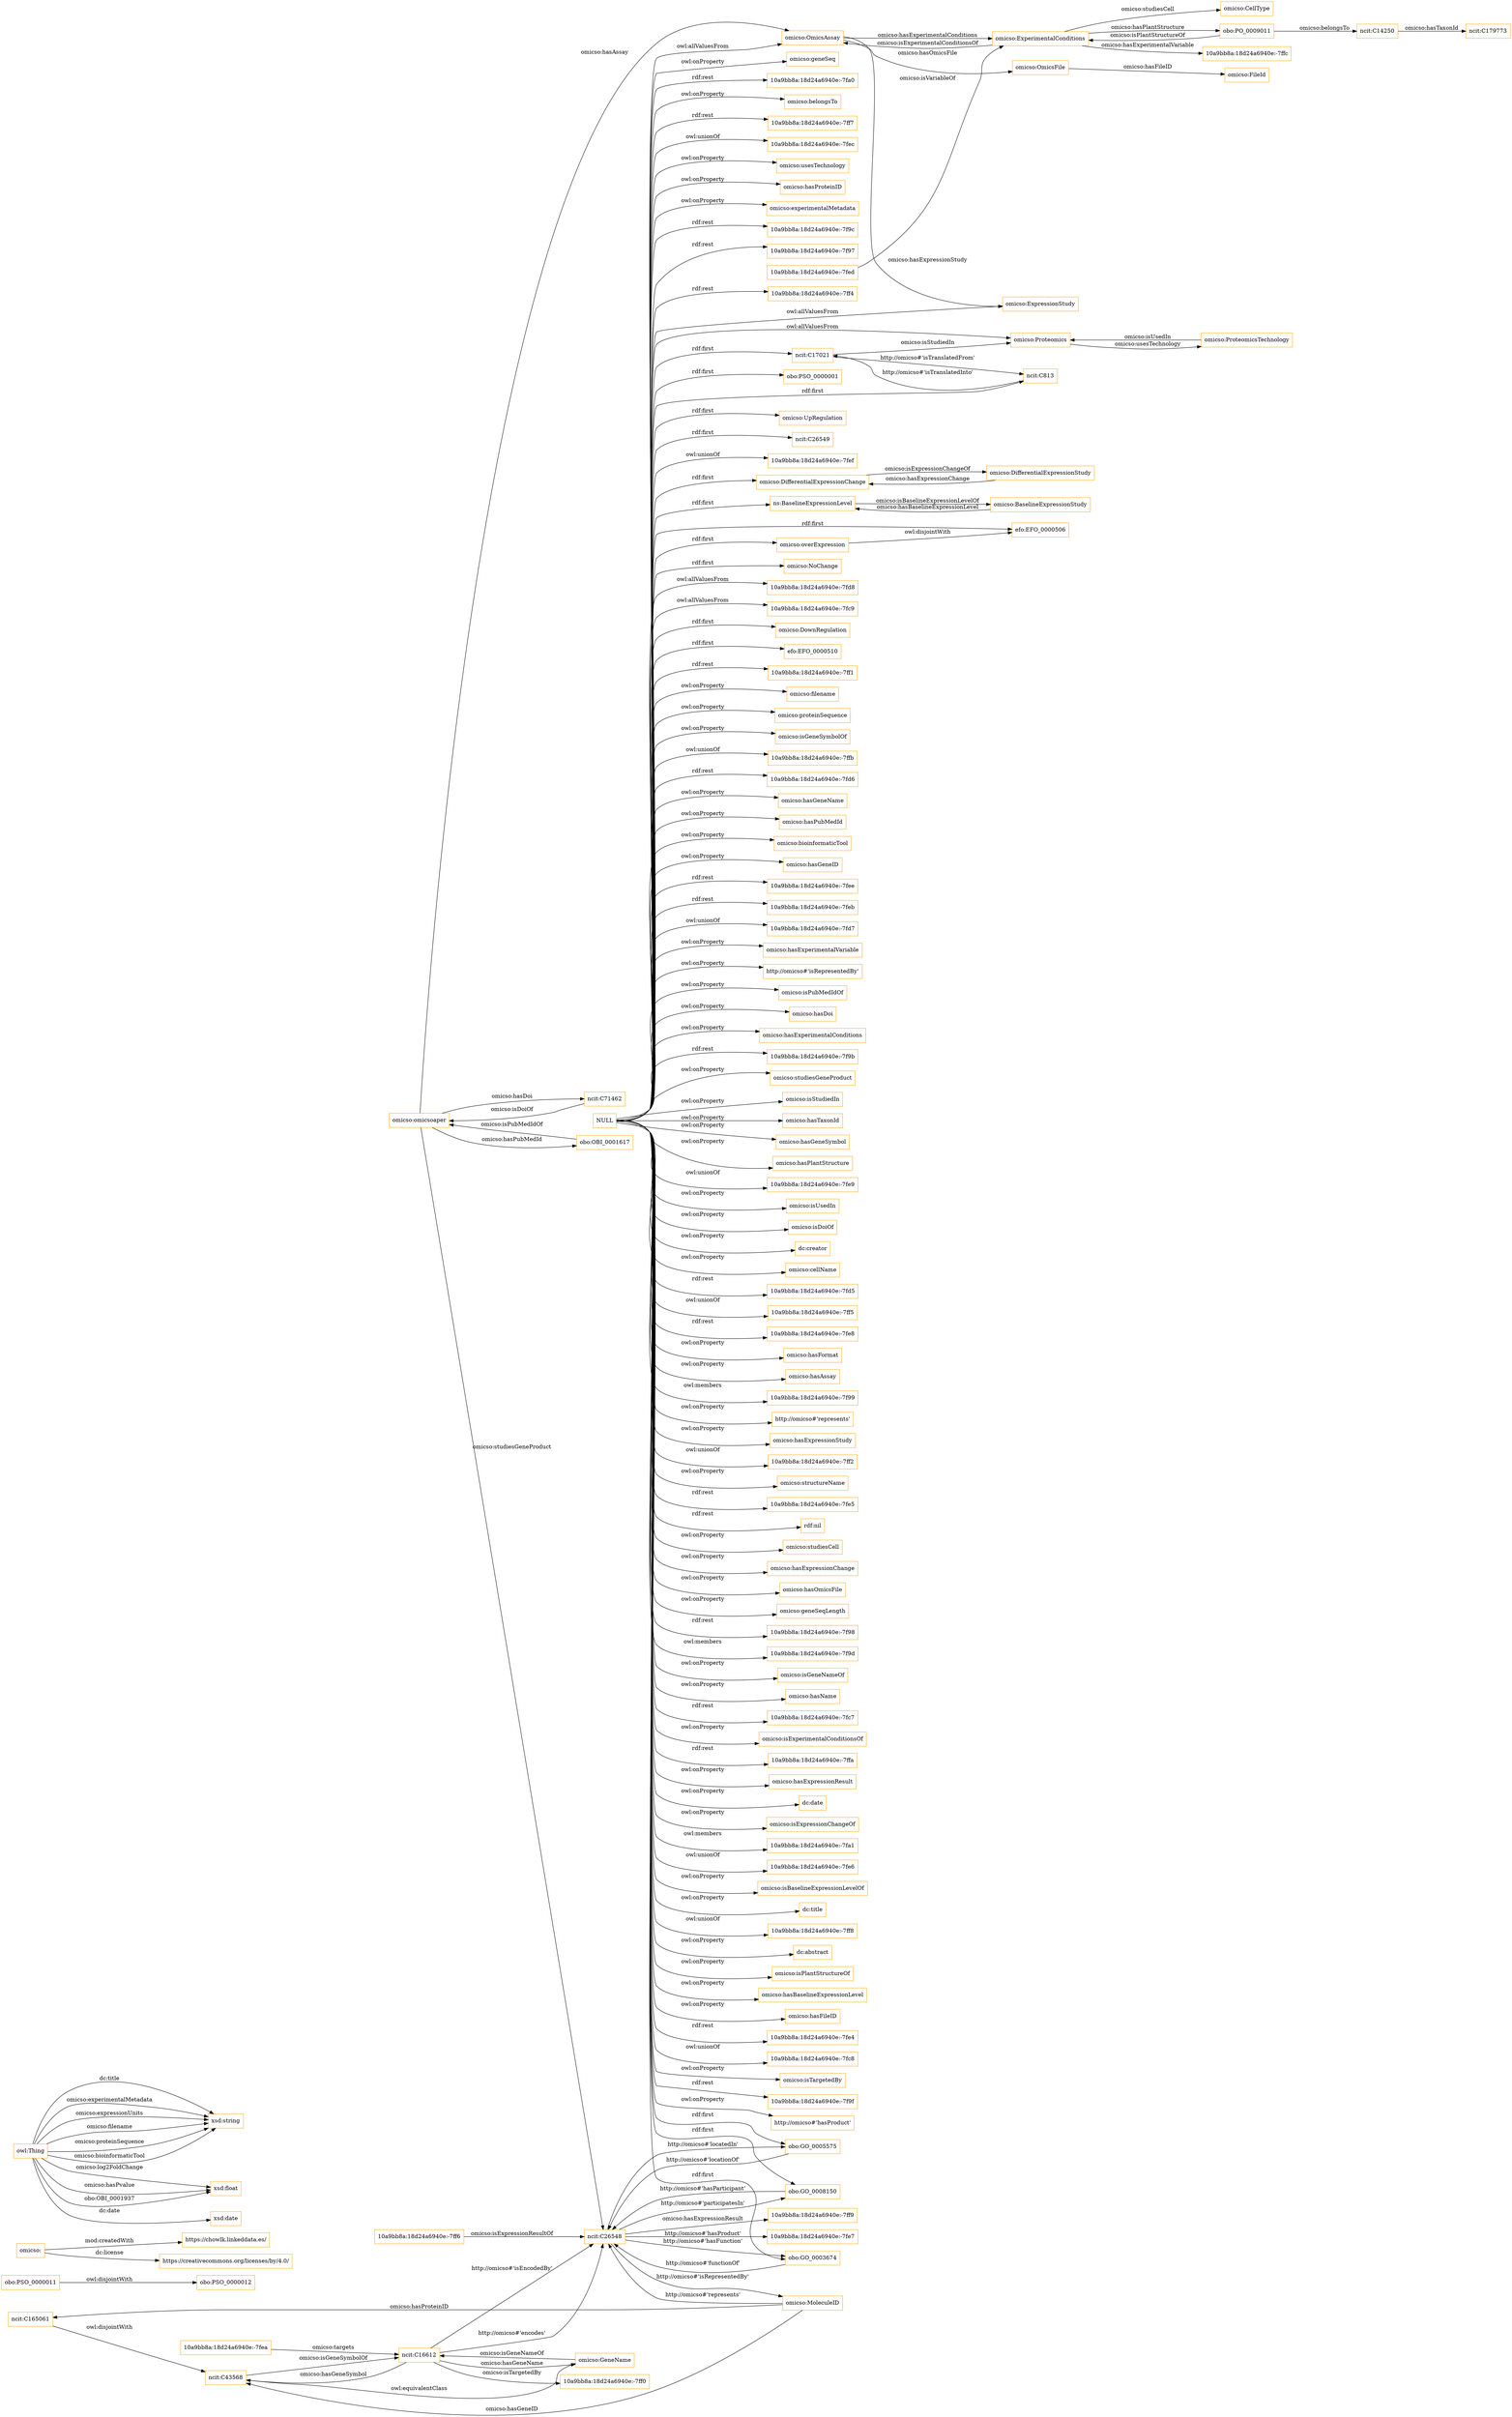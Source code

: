 digraph ar2dtool_diagram { 
rankdir=LR;
size="1501"
node [shape = rectangle, color="orange"]; "ncit:C165061" "omicso:ExperimentalConditions" "omicso:omicsoaper" "omicso:Proteomics" "obo:PSO_0000012" "obo:PSO_0000001" "obo:GO_0008150" "omicso:DifferentialExpressionChange" "omicso:UpRegulation" "ncit:C26549" "ncit:C43568" "ncit:C179773" "obo:PO_0009011" "omicso:MoleculeID" "10a9bb8a:18d24a6940e:-7fe7" "omicso:DifferentialExpressionStudy" "omicso:ExpressionStudy" "ns:BaselineExpressionLevel" "ncit:C17021" "omicso:OmicsFile" "efo:EFO_0000506" "omicso:CellType" "obo:PSO_0000011" "obo:OBI_0001617" "omicso:overExpression" "10a9bb8a:18d24a6940e:-7fed" "ncit:C16612" "omicso:ProteomicsTechnology" "omicso:NoChange" "obo:GO_0005575" "omicso:GeneName" "ncit:C14250" "10a9bb8a:18d24a6940e:-7ffc" "ncit:C71462" "10a9bb8a:18d24a6940e:-7ff9" "10a9bb8a:18d24a6940e:-7fd8" "omicso:FileId" "ncit:C813" "10a9bb8a:18d24a6940e:-7fc9" "omicso:OmicsAssay" "10a9bb8a:18d24a6940e:-7fea" "omicso:DownRegulation" "10a9bb8a:18d24a6940e:-7ff0" "obo:GO_0003674" "omicso:BaselineExpressionStudy" "efo:EFO_0000510" "10a9bb8a:18d24a6940e:-7ff6" "ncit:C26548" ; /*classes style*/
	"ncit:C165061" -> "ncit:C43568" [ label = "owl:disjointWith" ];
	"ncit:C43568" -> "omicso:GeneName" [ label = "owl:equivalentClass" ];
	"omicso:" -> "https://chowlk.linkeddata.es/" [ label = "mod:createdWith" ];
	"omicso:" -> "https://creativecommons.org/licenses/by/4.0/" [ label = "dc:license" ];
	"omicso:overExpression" -> "efo:EFO_0000506" [ label = "owl:disjointWith" ];
	"NULL" -> "10a9bb8a:18d24a6940e:-7ff1" [ label = "rdf:rest" ];
	"NULL" -> "obo:GO_0003674" [ label = "rdf:first" ];
	"NULL" -> "omicso:filename" [ label = "owl:onProperty" ];
	"NULL" -> "omicso:proteinSequence" [ label = "owl:onProperty" ];
	"NULL" -> "omicso:isGeneSymbolOf" [ label = "owl:onProperty" ];
	"NULL" -> "10a9bb8a:18d24a6940e:-7ffb" [ label = "owl:unionOf" ];
	"NULL" -> "10a9bb8a:18d24a6940e:-7fd6" [ label = "rdf:rest" ];
	"NULL" -> "omicso:hasGeneName" [ label = "owl:onProperty" ];
	"NULL" -> "omicso:hasPubMedId" [ label = "owl:onProperty" ];
	"NULL" -> "omicso:bioinformaticTool" [ label = "owl:onProperty" ];
	"NULL" -> "omicso:hasGeneID" [ label = "owl:onProperty" ];
	"NULL" -> "omicso:ExpressionStudy" [ label = "owl:allValuesFrom" ];
	"NULL" -> "efo:EFO_0000510" [ label = "rdf:first" ];
	"NULL" -> "ncit:C17021" [ label = "rdf:first" ];
	"NULL" -> "10a9bb8a:18d24a6940e:-7fee" [ label = "rdf:rest" ];
	"NULL" -> "ncit:C813" [ label = "rdf:first" ];
	"NULL" -> "10a9bb8a:18d24a6940e:-7feb" [ label = "rdf:rest" ];
	"NULL" -> "10a9bb8a:18d24a6940e:-7fd7" [ label = "owl:unionOf" ];
	"NULL" -> "omicso:hasExperimentalVariable" [ label = "owl:onProperty" ];
	"NULL" -> "obo:GO_0008150" [ label = "rdf:first" ];
	"NULL" -> "http://omicso#'isRepresentedBy'" [ label = "owl:onProperty" ];
	"NULL" -> "omicso:isPubMedIdOf" [ label = "owl:onProperty" ];
	"NULL" -> "omicso:hasDoi" [ label = "owl:onProperty" ];
	"NULL" -> "omicso:hasExperimentalConditions" [ label = "owl:onProperty" ];
	"NULL" -> "10a9bb8a:18d24a6940e:-7f9b" [ label = "rdf:rest" ];
	"NULL" -> "omicso:studiesGeneProduct" [ label = "owl:onProperty" ];
	"NULL" -> "omicso:overExpression" [ label = "rdf:first" ];
	"NULL" -> "omicso:isStudiedIn" [ label = "owl:onProperty" ];
	"NULL" -> "omicso:hasTaxonId" [ label = "owl:onProperty" ];
	"NULL" -> "omicso:hasGeneSymbol" [ label = "owl:onProperty" ];
	"NULL" -> "omicso:hasPlantStructure" [ label = "owl:onProperty" ];
	"NULL" -> "omicso:Proteomics" [ label = "owl:allValuesFrom" ];
	"NULL" -> "10a9bb8a:18d24a6940e:-7fe9" [ label = "owl:unionOf" ];
	"NULL" -> "omicso:isUsedIn" [ label = "owl:onProperty" ];
	"NULL" -> "omicso:isDoiOf" [ label = "owl:onProperty" ];
	"NULL" -> "dc:creator" [ label = "owl:onProperty" ];
	"NULL" -> "omicso:cellName" [ label = "owl:onProperty" ];
	"NULL" -> "10a9bb8a:18d24a6940e:-7fd5" [ label = "rdf:rest" ];
	"NULL" -> "10a9bb8a:18d24a6940e:-7ff5" [ label = "owl:unionOf" ];
	"NULL" -> "10a9bb8a:18d24a6940e:-7fe8" [ label = "rdf:rest" ];
	"NULL" -> "omicso:hasFormat" [ label = "owl:onProperty" ];
	"NULL" -> "omicso:hasAssay" [ label = "owl:onProperty" ];
	"NULL" -> "10a9bb8a:18d24a6940e:-7f99" [ label = "owl:members" ];
	"NULL" -> "http://omicso#'represents'" [ label = "owl:onProperty" ];
	"NULL" -> "omicso:hasExpressionStudy" [ label = "owl:onProperty" ];
	"NULL" -> "10a9bb8a:18d24a6940e:-7ff2" [ label = "owl:unionOf" ];
	"NULL" -> "omicso:structureName" [ label = "owl:onProperty" ];
	"NULL" -> "10a9bb8a:18d24a6940e:-7fe5" [ label = "rdf:rest" ];
	"NULL" -> "rdf:nil" [ label = "rdf:rest" ];
	"NULL" -> "obo:GO_0005575" [ label = "rdf:first" ];
	"NULL" -> "omicso:studiesCell" [ label = "owl:onProperty" ];
	"NULL" -> "omicso:hasExpressionChange" [ label = "owl:onProperty" ];
	"NULL" -> "omicso:hasOmicsFile" [ label = "owl:onProperty" ];
	"NULL" -> "omicso:DownRegulation" [ label = "rdf:first" ];
	"NULL" -> "omicso:geneSeqLength" [ label = "owl:onProperty" ];
	"NULL" -> "omicso:DifferentialExpressionChange" [ label = "rdf:first" ];
	"NULL" -> "10a9bb8a:18d24a6940e:-7f98" [ label = "rdf:rest" ];
	"NULL" -> "10a9bb8a:18d24a6940e:-7f9d" [ label = "owl:members" ];
	"NULL" -> "omicso:isGeneNameOf" [ label = "owl:onProperty" ];
	"NULL" -> "omicso:hasName" [ label = "owl:onProperty" ];
	"NULL" -> "10a9bb8a:18d24a6940e:-7fc7" [ label = "rdf:rest" ];
	"NULL" -> "omicso:isExperimentalConditionsOf" [ label = "owl:onProperty" ];
	"NULL" -> "10a9bb8a:18d24a6940e:-7ffa" [ label = "rdf:rest" ];
	"NULL" -> "omicso:hasExpressionResult" [ label = "owl:onProperty" ];
	"NULL" -> "10a9bb8a:18d24a6940e:-7fc9" [ label = "owl:allValuesFrom" ];
	"NULL" -> "dc:date" [ label = "owl:onProperty" ];
	"NULL" -> "omicso:isExpressionChangeOf" [ label = "owl:onProperty" ];
	"NULL" -> "10a9bb8a:18d24a6940e:-7fa1" [ label = "owl:members" ];
	"NULL" -> "10a9bb8a:18d24a6940e:-7fe6" [ label = "owl:unionOf" ];
	"NULL" -> "ns:BaselineExpressionLevel" [ label = "rdf:first" ];
	"NULL" -> "omicso:NoChange" [ label = "rdf:first" ];
	"NULL" -> "omicso:isBaselineExpressionLevelOf" [ label = "owl:onProperty" ];
	"NULL" -> "dc:title" [ label = "owl:onProperty" ];
	"NULL" -> "10a9bb8a:18d24a6940e:-7ff8" [ label = "owl:unionOf" ];
	"NULL" -> "dc:abstract" [ label = "owl:onProperty" ];
	"NULL" -> "obo:PSO_0000001" [ label = "rdf:first" ];
	"NULL" -> "ncit:C26549" [ label = "rdf:first" ];
	"NULL" -> "omicso:isPlantStructureOf" [ label = "owl:onProperty" ];
	"NULL" -> "10a9bb8a:18d24a6940e:-7fd8" [ label = "owl:allValuesFrom" ];
	"NULL" -> "omicso:hasBaselineExpressionLevel" [ label = "owl:onProperty" ];
	"NULL" -> "omicso:hasFileID" [ label = "owl:onProperty" ];
	"NULL" -> "10a9bb8a:18d24a6940e:-7fe4" [ label = "rdf:rest" ];
	"NULL" -> "10a9bb8a:18d24a6940e:-7fc8" [ label = "owl:unionOf" ];
	"NULL" -> "omicso:isTargetedBy" [ label = "owl:onProperty" ];
	"NULL" -> "10a9bb8a:18d24a6940e:-7f9f" [ label = "rdf:rest" ];
	"NULL" -> "http://omicso#'hasProduct'" [ label = "owl:onProperty" ];
	"NULL" -> "omicso:geneSeq" [ label = "owl:onProperty" ];
	"NULL" -> "efo:EFO_0000506" [ label = "rdf:first" ];
	"NULL" -> "10a9bb8a:18d24a6940e:-7fa0" [ label = "rdf:rest" ];
	"NULL" -> "omicso:belongsTo" [ label = "owl:onProperty" ];
	"NULL" -> "10a9bb8a:18d24a6940e:-7ff7" [ label = "rdf:rest" ];
	"NULL" -> "10a9bb8a:18d24a6940e:-7fec" [ label = "owl:unionOf" ];
	"NULL" -> "omicso:usesTechnology" [ label = "owl:onProperty" ];
	"NULL" -> "omicso:hasProteinID" [ label = "owl:onProperty" ];
	"NULL" -> "omicso:UpRegulation" [ label = "rdf:first" ];
	"NULL" -> "omicso:experimentalMetadata" [ label = "owl:onProperty" ];
	"NULL" -> "10a9bb8a:18d24a6940e:-7f9c" [ label = "rdf:rest" ];
	"NULL" -> "10a9bb8a:18d24a6940e:-7f97" [ label = "rdf:rest" ];
	"NULL" -> "10a9bb8a:18d24a6940e:-7ff4" [ label = "rdf:rest" ];
	"NULL" -> "10a9bb8a:18d24a6940e:-7fef" [ label = "owl:unionOf" ];
	"NULL" -> "omicso:OmicsAssay" [ label = "owl:allValuesFrom" ];
	"obo:PSO_0000011" -> "obo:PSO_0000012" [ label = "owl:disjointWith" ];
	"omicso:ExperimentalConditions" -> "10a9bb8a:18d24a6940e:-7ffc" [ label = "omicso:hasExperimentalVariable" ];
	"owl:Thing" -> "xsd:string" [ label = "dc:title" ];
	"omicso:MoleculeID" -> "ncit:C165061" [ label = "omicso:hasProteinID" ];
	"omicso:DifferentialExpressionChange" -> "omicso:DifferentialExpressionStudy" [ label = "omicso:isExpressionChangeOf" ];
	"omicso:DifferentialExpressionStudy" -> "omicso:DifferentialExpressionChange" [ label = "omicso:hasExpressionChange" ];
	"ncit:C26548" -> "obo:GO_0008150" [ label = "http://omicso#'participatesIn'" ];
	"omicso:omicsoaper" -> "obo:OBI_0001617" [ label = "omicso:hasPubMedId" ];
	"owl:Thing" -> "xsd:string" [ label = "omicso:experimentalMetadata" ];
	"owl:Thing" -> "xsd:float" [ label = "omicso:log2FoldChange" ];
	"obo:PO_0009011" -> "omicso:ExperimentalConditions" [ label = "omicso:isPlantStructureOf" ];
	"ncit:C14250" -> "ncit:C179773" [ label = "omicso:hasTaxonId" ];
	"omicso:OmicsAssay" -> "omicso:OmicsFile" [ label = "omicso:hasOmicsFile" ];
	"owl:Thing" -> "xsd:date" [ label = "dc:date" ];
	"owl:Thing" -> "xsd:string" [ label = "omicso:expressionUnits" ];
	"omicso:BaselineExpressionStudy" -> "ns:BaselineExpressionLevel" [ label = "omicso:hasBaselineExpressionLevel" ];
	"owl:Thing" -> "xsd:float" [ label = "omicso:hasPvalue" ];
	"ncit:C16612" -> "ncit:C43568" [ label = "omicso:hasGeneSymbol" ];
	"owl:Thing" -> "xsd:string" [ label = "omicso:filename" ];
	"omicso:Proteomics" -> "omicso:ProteomicsTechnology" [ label = "omicso:usesTechnology" ];
	"ncit:C813" -> "ncit:C17021" [ label = "http://omicso#'isTranslatedInto'" ];
	"omicso:omicsoaper" -> "ncit:C26548" [ label = "omicso:studiesGeneProduct" ];
	"owl:Thing" -> "xsd:string" [ label = "omicso:proteinSequence" ];
	"owl:Thing" -> "xsd:string" [ label = "omicso:bioinformaticTool" ];
	"ncit:C26548" -> "10a9bb8a:18d24a6940e:-7fe7" [ label = "http://omicso#'hasProduct'" ];
	"obo:GO_0003674" -> "ncit:C26548" [ label = "http://omicso#'functionOf'" ];
	"omicso:OmicsAssay" -> "omicso:ExpressionStudy" [ label = "omicso:hasExpressionStudy" ];
	"obo:PO_0009011" -> "ncit:C14250" [ label = "omicso:belongsTo" ];
	"ncit:C16612" -> "omicso:GeneName" [ label = "omicso:hasGeneName" ];
	"omicso:OmicsFile" -> "omicso:FileId" [ label = "omicso:hasFileID" ];
	"ns:BaselineExpressionLevel" -> "omicso:BaselineExpressionStudy" [ label = "omicso:isBaselineExpressionLevelOf" ];
	"obo:GO_0008150" -> "ncit:C26548" [ label = "http://omicso#'hasParticipant'" ];
	"ncit:C26548" -> "obo:GO_0005575" [ label = "http://omicso#'locatedIn'" ];
	"omicso:omicsoaper" -> "omicso:OmicsAssay" [ label = "omicso:hasAssay" ];
	"ncit:C17021" -> "ncit:C813" [ label = "http://omicso#'isTranslatedFrom'" ];
	"ncit:C71462" -> "omicso:omicsoaper" [ label = "omicso:isDoiOf" ];
	"10a9bb8a:18d24a6940e:-7fed" -> "omicso:ExperimentalConditions" [ label = "omicso:isVariableOf" ];
	"omicso:ProteomicsTechnology" -> "omicso:Proteomics" [ label = "omicso:isUsedIn" ];
	"ncit:C26548" -> "omicso:MoleculeID" [ label = "http://omicso#'isRepresentedBy'" ];
	"ncit:C16612" -> "ncit:C26548" [ label = "http://omicso#'encodes'" ];
	"omicso:ExperimentalConditions" -> "omicso:CellType" [ label = "omicso:studiesCell" ];
	"omicso:MoleculeID" -> "ncit:C26548" [ label = "http://omicso#'represents'" ];
	"omicso:ExperimentalConditions" -> "obo:PO_0009011" [ label = "omicso:hasPlantStructure" ];
	"omicso:OmicsAssay" -> "omicso:ExperimentalConditions" [ label = "omicso:hasExperimentalConditions" ];
	"omicso:GeneName" -> "ncit:C16612" [ label = "omicso:isGeneNameOf" ];
	"ncit:C43568" -> "ncit:C16612" [ label = "omicso:isGeneSymbolOf" ];
	"10a9bb8a:18d24a6940e:-7ff6" -> "ncit:C26548" [ label = "omicso:isExpressionResultOf" ];
	"obo:GO_0005575" -> "ncit:C26548" [ label = "http://omicso#'locationOf'" ];
	"omicso:ExperimentalConditions" -> "omicso:OmicsAssay" [ label = "omicso:isExperimentalConditionsOf" ];
	"obo:OBI_0001617" -> "omicso:omicsoaper" [ label = "omicso:isPubMedIdOf" ];
	"omicso:omicsoaper" -> "ncit:C71462" [ label = "omicso:hasDoi" ];
	"ncit:C26548" -> "10a9bb8a:18d24a6940e:-7ff9" [ label = "omicso:hasExpressionResult" ];
	"owl:Thing" -> "xsd:float" [ label = "obo:OBI_0001937" ];
	"ncit:C26548" -> "obo:GO_0003674" [ label = "http://omicso#'hasFunction'" ];
	"10a9bb8a:18d24a6940e:-7fea" -> "ncit:C16612" [ label = "omicso:targets" ];
	"ncit:C16612" -> "ncit:C26548" [ label = "http://omicso#'isEncodedBy'" ];
	"ncit:C16612" -> "10a9bb8a:18d24a6940e:-7ff0" [ label = "omicso:isTargetedBy" ];
	"omicso:MoleculeID" -> "ncit:C43568" [ label = "omicso:hasGeneID" ];
	"ncit:C17021" -> "omicso:Proteomics" [ label = "omicso:isStudiedIn" ];

}
